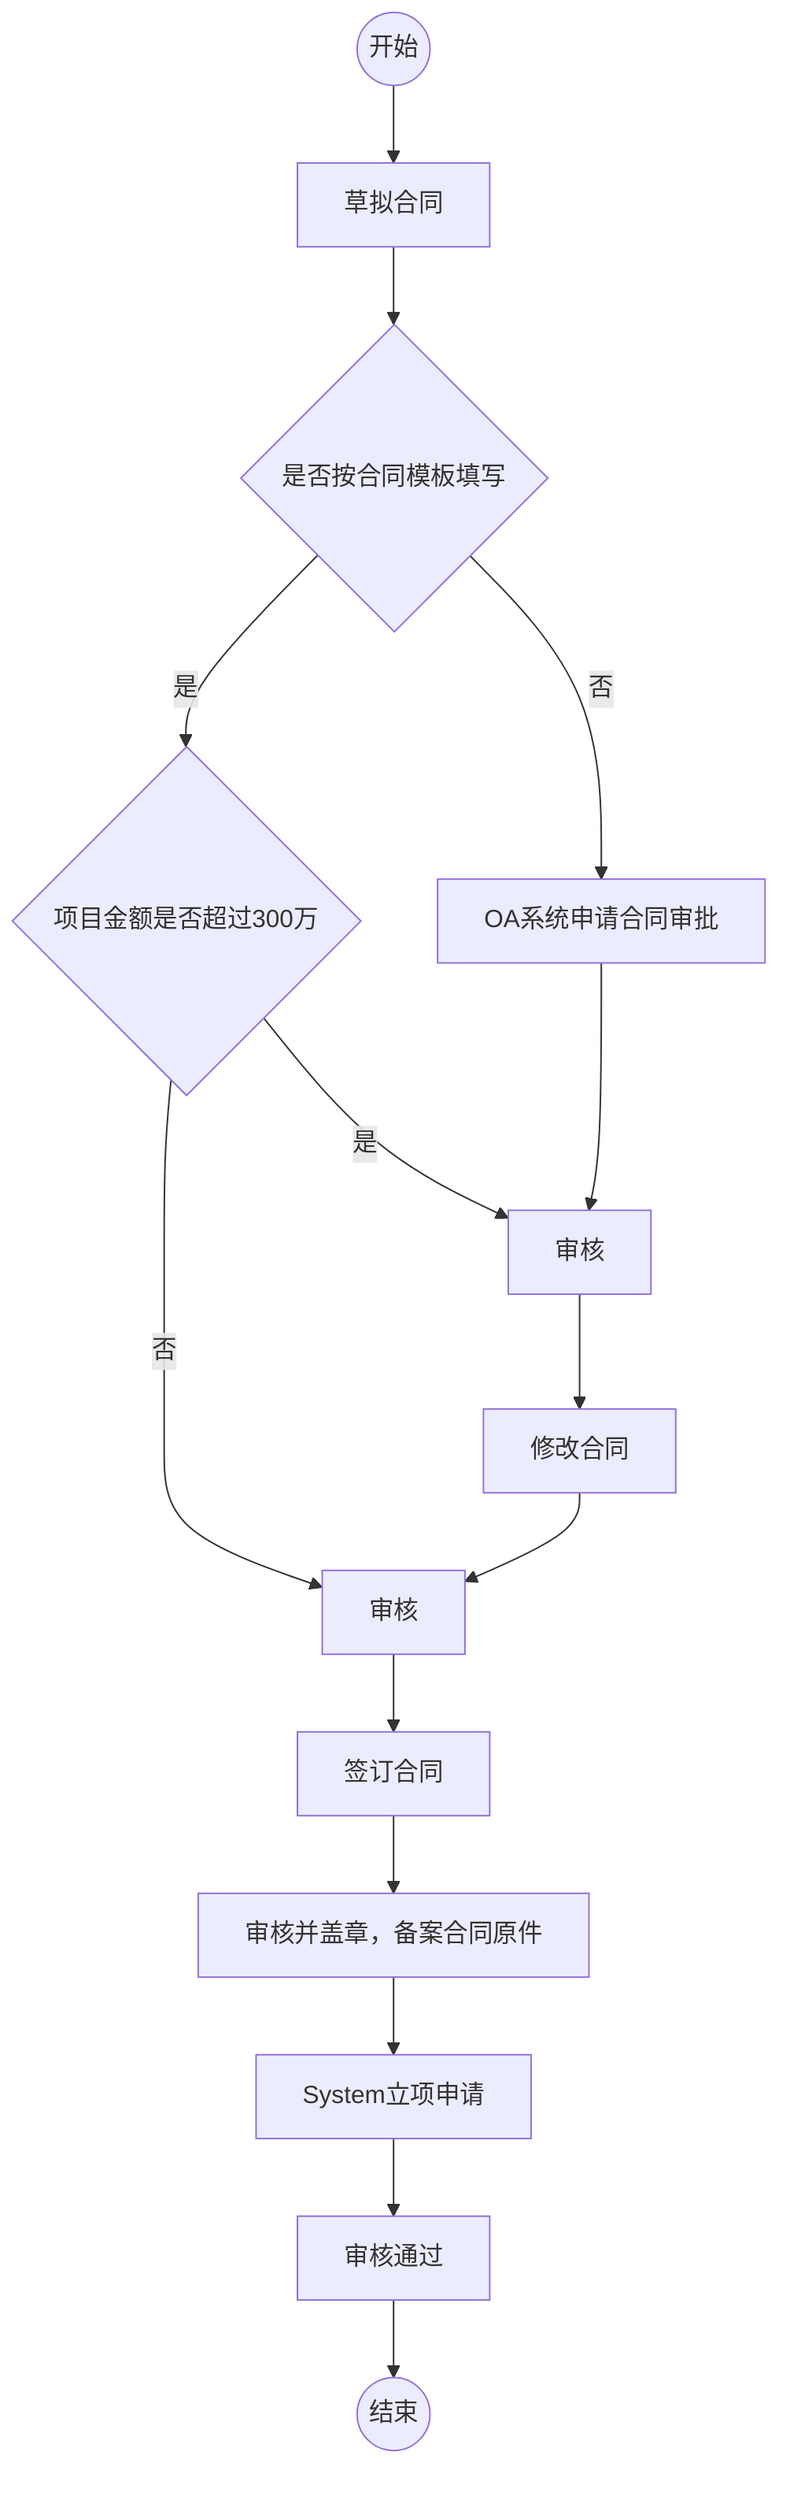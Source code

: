 flowchart TD
    Start((开始)) --> DraftContract[草拟合同]
    DraftContract --> IsTemplateFilled{是否按合同模板填写}
    IsTemplateFilled -->|是| IsAmountOver3M{项目金额是否超过300万}
    IsAmountOver3M -->|是| Review1[审核]
    IsAmountOver3M -->|否| Review2[审核]
    IsTemplateFilled -->|否| OAApproval[OA系统申请合同审批]
    OAApproval --> Review1
    Review1 --> ModifyContract[修改合同]
    ModifyContract --> Review2
    Review2 --> SignContract[签订合同]
    SignContract --> StampAndFile[审核并盖章，备案合同原件]
    StampAndFile --> ProjectInitiation[System立项申请]
    ProjectInitiation --> Approval[审核通过]
    Approval --> End((结束))